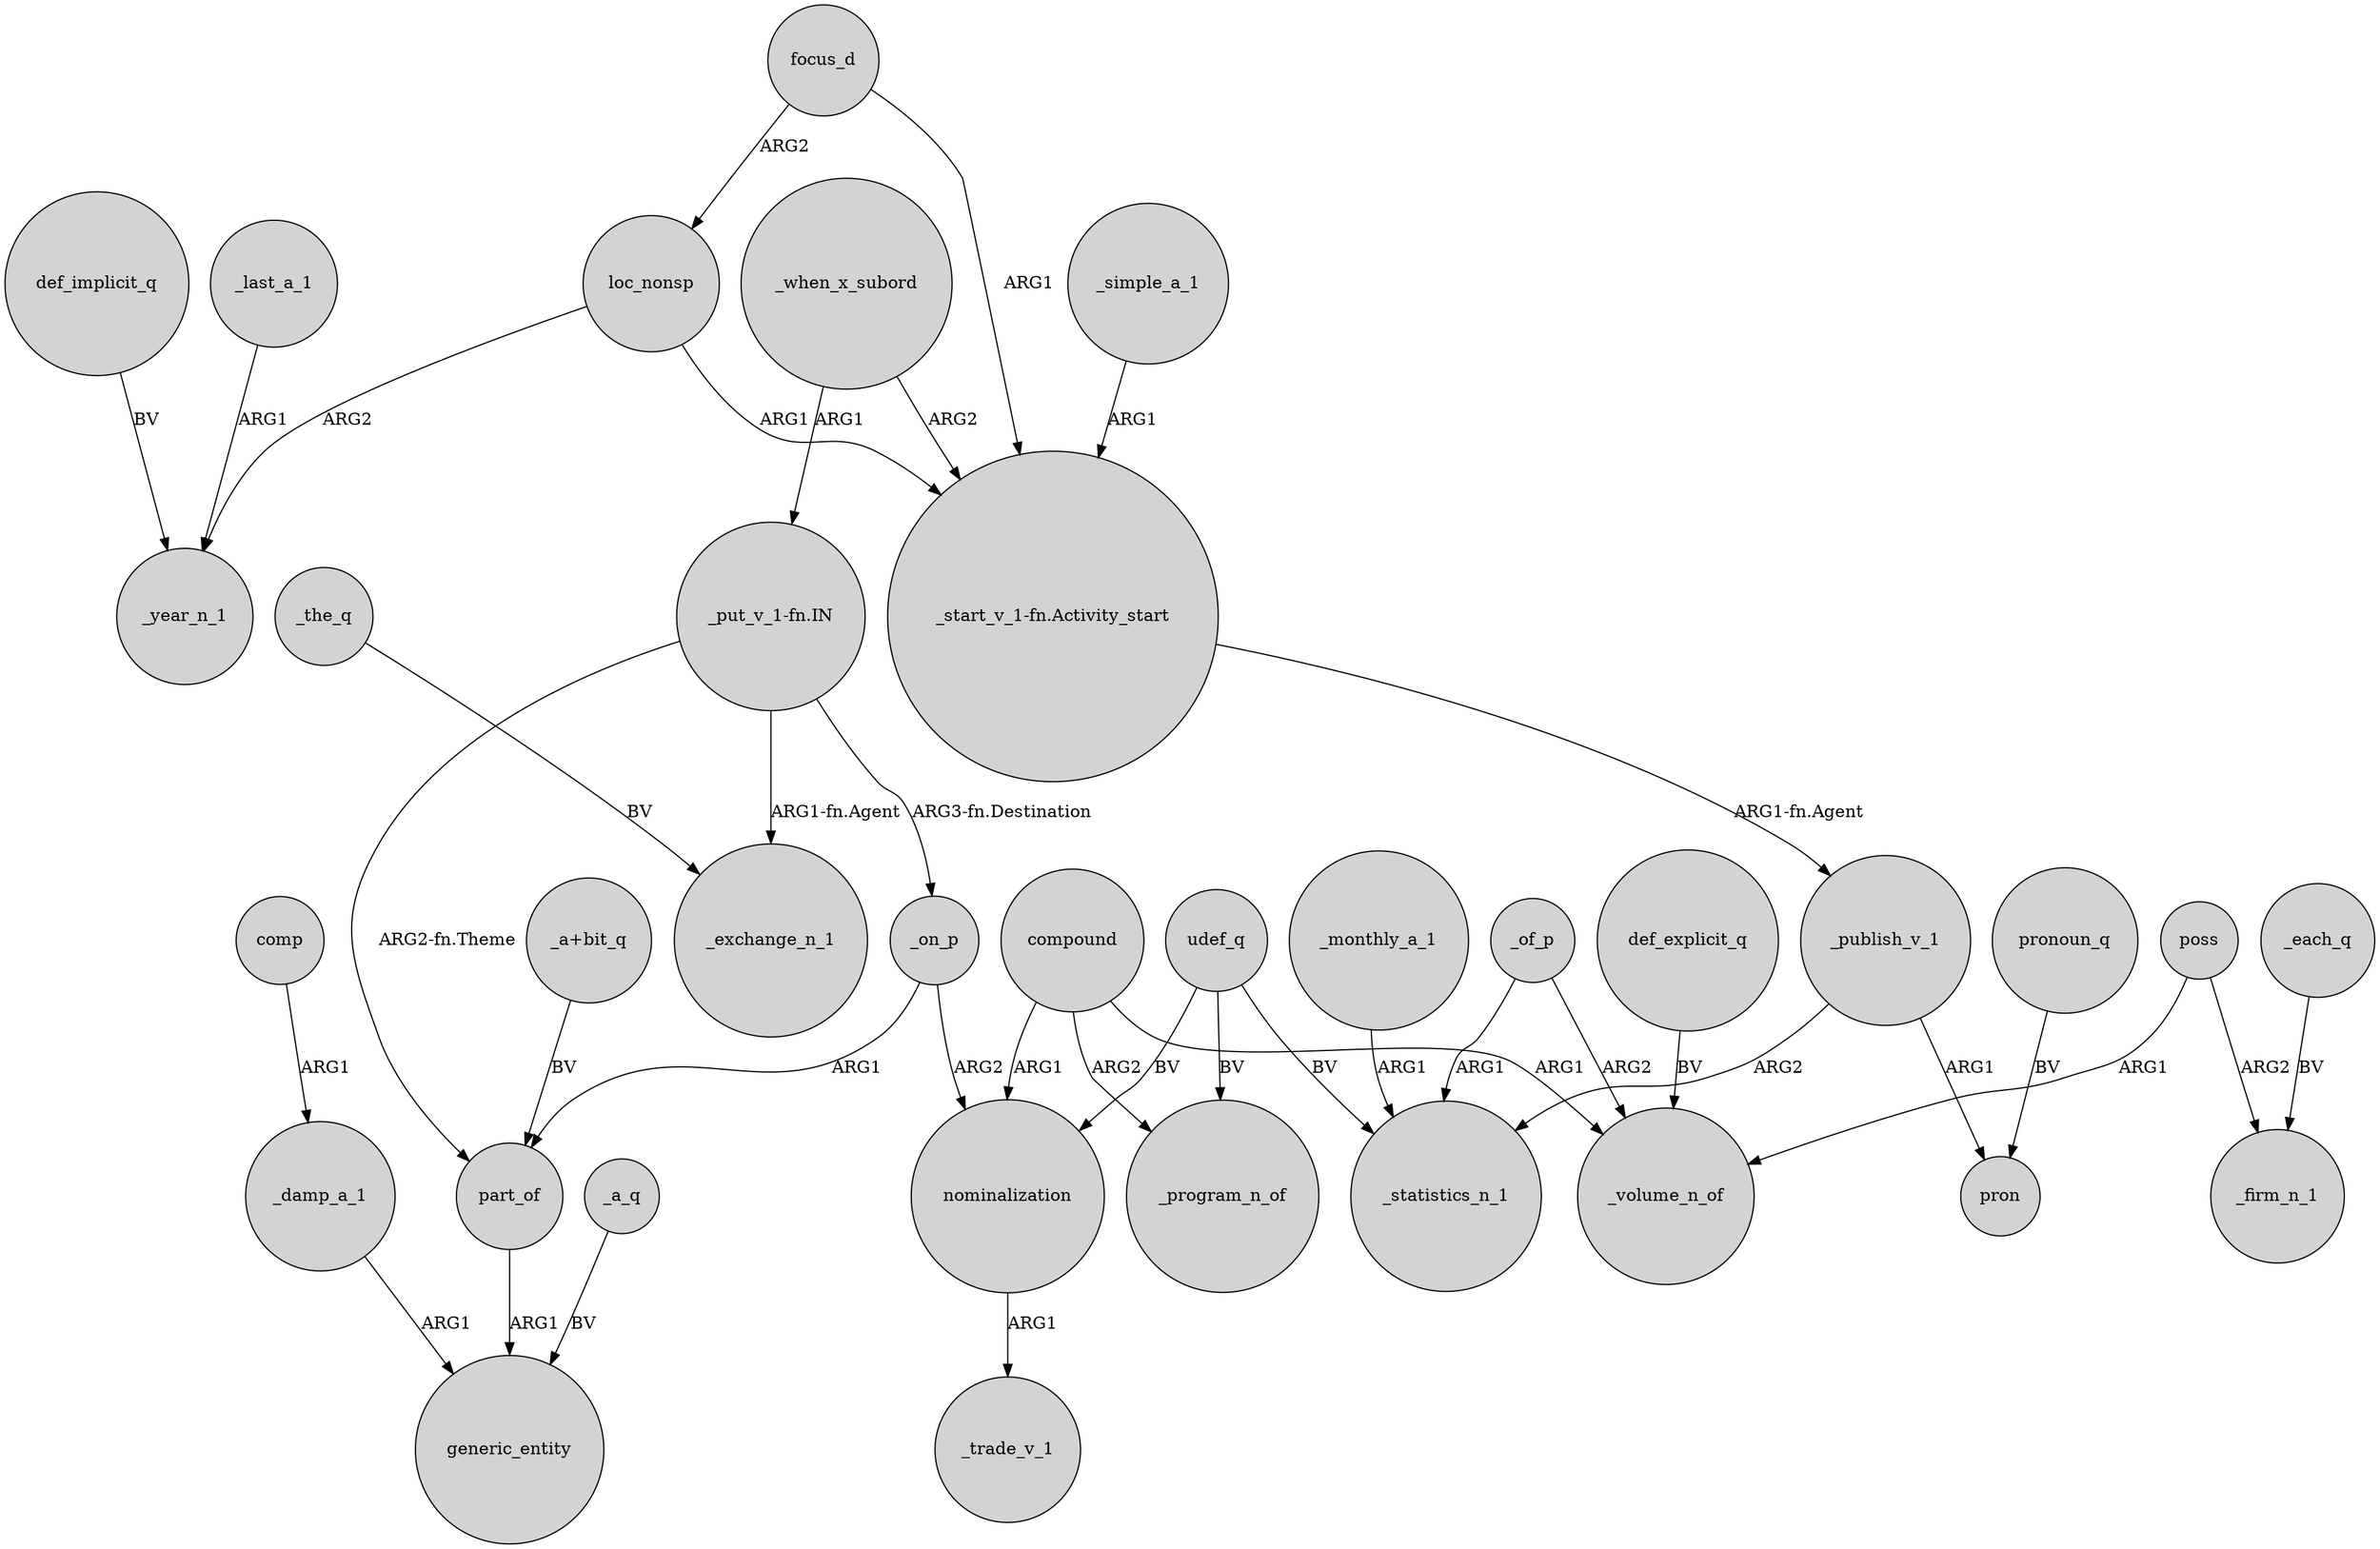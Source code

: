 digraph {
	node [shape=circle style=filled]
	comp -> _damp_a_1 [label=ARG1]
	compound -> _program_n_of [label=ARG2]
	focus_d -> loc_nonsp [label=ARG2]
	_of_p -> _statistics_n_1 [label=ARG1]
	def_explicit_q -> _volume_n_of [label=BV]
	def_implicit_q -> _year_n_1 [label=BV]
	"_a+bit_q" -> part_of [label=BV]
	_publish_v_1 -> _statistics_n_1 [label=ARG2]
	_on_p -> nominalization [label=ARG2]
	_of_p -> _volume_n_of [label=ARG2]
	_a_q -> generic_entity [label=BV]
	"_put_v_1-fn.IN" -> _on_p [label="ARG3-fn.Destination"]
	udef_q -> _program_n_of [label=BV]
	udef_q -> _statistics_n_1 [label=BV]
	_publish_v_1 -> pron [label=ARG1]
	"_put_v_1-fn.IN" -> _exchange_n_1 [label="ARG1-fn.Agent"]
	nominalization -> _trade_v_1 [label=ARG1]
	part_of -> generic_entity [label=ARG1]
	_when_x_subord -> "_start_v_1-fn.Activity_start" [label=ARG2]
	_when_x_subord -> "_put_v_1-fn.IN" [label=ARG1]
	_on_p -> part_of [label=ARG1]
	pronoun_q -> pron [label=BV]
	_simple_a_1 -> "_start_v_1-fn.Activity_start" [label=ARG1]
	"_put_v_1-fn.IN" -> part_of [label="ARG2-fn.Theme"]
	_damp_a_1 -> generic_entity [label=ARG1]
	loc_nonsp -> "_start_v_1-fn.Activity_start" [label=ARG1]
	loc_nonsp -> _year_n_1 [label=ARG2]
	poss -> _firm_n_1 [label=ARG2]
	poss -> _volume_n_of [label=ARG1]
	_last_a_1 -> _year_n_1 [label=ARG1]
	udef_q -> nominalization [label=BV]
	_each_q -> _firm_n_1 [label=BV]
	focus_d -> "_start_v_1-fn.Activity_start" [label=ARG1]
	"_start_v_1-fn.Activity_start" -> _publish_v_1 [label="ARG1-fn.Agent"]
	_monthly_a_1 -> _statistics_n_1 [label=ARG1]
	compound -> nominalization [label=ARG1]
	_the_q -> _exchange_n_1 [label=BV]
	compound -> _volume_n_of [label=ARG1]
}
